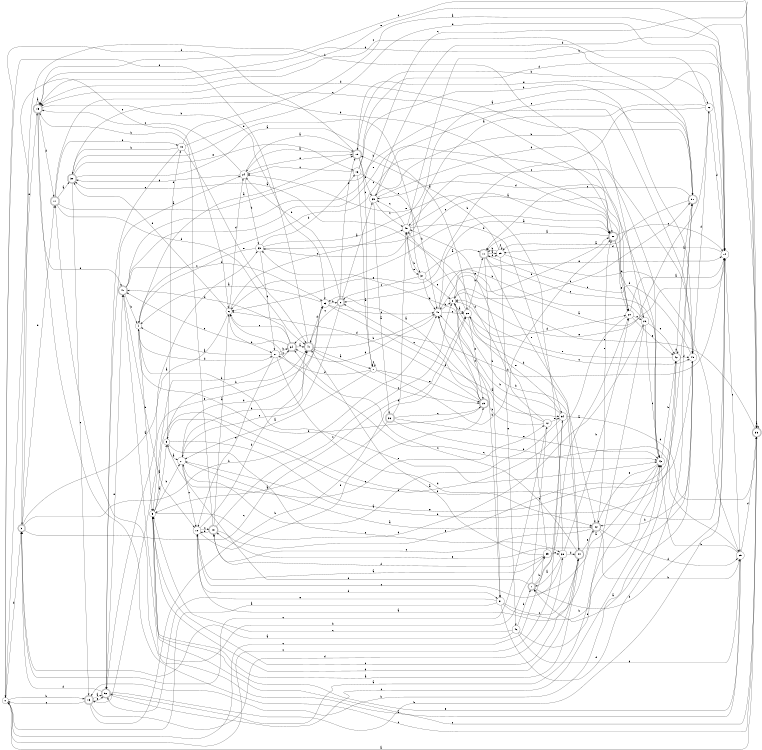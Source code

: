 digraph n45_9 {
__start0 [label="" shape="none"];

rankdir=LR;
size="8,5";

s0 [style="filled", color="black", fillcolor="white" shape="circle", label="0"];
s1 [style="rounded,filled", color="black", fillcolor="white" shape="doublecircle", label="1"];
s2 [style="rounded,filled", color="black", fillcolor="white" shape="doublecircle", label="2"];
s3 [style="rounded,filled", color="black", fillcolor="white" shape="doublecircle", label="3"];
s4 [style="filled", color="black", fillcolor="white" shape="circle", label="4"];
s5 [style="filled", color="black", fillcolor="white" shape="circle", label="5"];
s6 [style="filled", color="black", fillcolor="white" shape="circle", label="6"];
s7 [style="filled", color="black", fillcolor="white" shape="circle", label="7"];
s8 [style="filled", color="black", fillcolor="white" shape="circle", label="8"];
s9 [style="filled", color="black", fillcolor="white" shape="circle", label="9"];
s10 [style="filled", color="black", fillcolor="white" shape="circle", label="10"];
s11 [style="rounded,filled", color="black", fillcolor="white" shape="doublecircle", label="11"];
s12 [style="filled", color="black", fillcolor="white" shape="circle", label="12"];
s13 [style="rounded,filled", color="black", fillcolor="white" shape="doublecircle", label="13"];
s14 [style="filled", color="black", fillcolor="white" shape="circle", label="14"];
s15 [style="rounded,filled", color="black", fillcolor="white" shape="doublecircle", label="15"];
s16 [style="filled", color="black", fillcolor="white" shape="circle", label="16"];
s17 [style="rounded,filled", color="black", fillcolor="white" shape="doublecircle", label="17"];
s18 [style="rounded,filled", color="black", fillcolor="white" shape="doublecircle", label="18"];
s19 [style="rounded,filled", color="black", fillcolor="white" shape="doublecircle", label="19"];
s20 [style="filled", color="black", fillcolor="white" shape="circle", label="20"];
s21 [style="filled", color="black", fillcolor="white" shape="circle", label="21"];
s22 [style="filled", color="black", fillcolor="white" shape="circle", label="22"];
s23 [style="rounded,filled", color="black", fillcolor="white" shape="doublecircle", label="23"];
s24 [style="filled", color="black", fillcolor="white" shape="circle", label="24"];
s25 [style="filled", color="black", fillcolor="white" shape="circle", label="25"];
s26 [style="filled", color="black", fillcolor="white" shape="circle", label="26"];
s27 [style="filled", color="black", fillcolor="white" shape="circle", label="27"];
s28 [style="filled", color="black", fillcolor="white" shape="circle", label="28"];
s29 [style="filled", color="black", fillcolor="white" shape="circle", label="29"];
s30 [style="rounded,filled", color="black", fillcolor="white" shape="doublecircle", label="30"];
s31 [style="filled", color="black", fillcolor="white" shape="circle", label="31"];
s32 [style="rounded,filled", color="black", fillcolor="white" shape="doublecircle", label="32"];
s33 [style="filled", color="black", fillcolor="white" shape="circle", label="33"];
s34 [style="rounded,filled", color="black", fillcolor="white" shape="doublecircle", label="34"];
s35 [style="filled", color="black", fillcolor="white" shape="circle", label="35"];
s36 [style="rounded,filled", color="black", fillcolor="white" shape="doublecircle", label="36"];
s37 [style="filled", color="black", fillcolor="white" shape="circle", label="37"];
s38 [style="filled", color="black", fillcolor="white" shape="circle", label="38"];
s39 [style="filled", color="black", fillcolor="white" shape="circle", label="39"];
s40 [style="filled", color="black", fillcolor="white" shape="circle", label="40"];
s41 [style="rounded,filled", color="black", fillcolor="white" shape="doublecircle", label="41"];
s42 [style="filled", color="black", fillcolor="white" shape="circle", label="42"];
s43 [style="filled", color="black", fillcolor="white" shape="circle", label="43"];
s44 [style="rounded,filled", color="black", fillcolor="white" shape="doublecircle", label="44"];
s45 [style="filled", color="black", fillcolor="white" shape="circle", label="45"];
s46 [style="filled", color="black", fillcolor="white" shape="circle", label="46"];
s47 [style="rounded,filled", color="black", fillcolor="white" shape="doublecircle", label="47"];
s48 [style="filled", color="black", fillcolor="white" shape="circle", label="48"];
s49 [style="filled", color="black", fillcolor="white" shape="circle", label="49"];
s50 [style="rounded,filled", color="black", fillcolor="white" shape="doublecircle", label="50"];
s51 [style="rounded,filled", color="black", fillcolor="white" shape="doublecircle", label="51"];
s52 [style="rounded,filled", color="black", fillcolor="white" shape="doublecircle", label="52"];
s53 [style="filled", color="black", fillcolor="white" shape="circle", label="53"];
s54 [style="filled", color="black", fillcolor="white" shape="circle", label="54"];
s55 [style="rounded,filled", color="black", fillcolor="white" shape="doublecircle", label="55"];
s0 -> s55 [label="a"];
s0 -> s13 [label="b"];
s0 -> s54 [label="c"];
s0 -> s3 [label="d"];
s0 -> s6 [label="e"];
s1 -> s20 [label="a"];
s1 -> s35 [label="b"];
s1 -> s12 [label="c"];
s1 -> s14 [label="d"];
s1 -> s9 [label="e"];
s2 -> s39 [label="a"];
s2 -> s24 [label="b"];
s2 -> s41 [label="c"];
s2 -> s19 [label="d"];
s2 -> s21 [label="e"];
s3 -> s33 [label="a"];
s3 -> s40 [label="b"];
s3 -> s28 [label="c"];
s3 -> s17 [label="d"];
s3 -> s15 [label="e"];
s4 -> s19 [label="a"];
s4 -> s5 [label="b"];
s4 -> s50 [label="c"];
s4 -> s27 [label="d"];
s4 -> s43 [label="e"];
s5 -> s9 [label="a"];
s5 -> s21 [label="b"];
s5 -> s44 [label="c"];
s5 -> s26 [label="d"];
s5 -> s14 [label="e"];
s6 -> s52 [label="a"];
s6 -> s27 [label="b"];
s6 -> s45 [label="c"];
s6 -> s24 [label="d"];
s6 -> s30 [label="e"];
s7 -> s21 [label="a"];
s7 -> s50 [label="b"];
s7 -> s7 [label="c"];
s7 -> s27 [label="d"];
s7 -> s23 [label="e"];
s8 -> s28 [label="a"];
s8 -> s32 [label="b"];
s8 -> s51 [label="c"];
s8 -> s31 [label="d"];
s8 -> s50 [label="e"];
s9 -> s21 [label="a"];
s9 -> s41 [label="b"];
s9 -> s38 [label="c"];
s9 -> s48 [label="d"];
s9 -> s49 [label="e"];
s10 -> s35 [label="a"];
s10 -> s41 [label="b"];
s10 -> s18 [label="c"];
s10 -> s31 [label="d"];
s10 -> s23 [label="e"];
s11 -> s29 [label="a"];
s11 -> s31 [label="b"];
s11 -> s43 [label="c"];
s11 -> s29 [label="d"];
s11 -> s44 [label="e"];
s12 -> s40 [label="a"];
s12 -> s40 [label="b"];
s12 -> s3 [label="c"];
s12 -> s45 [label="d"];
s12 -> s54 [label="e"];
s13 -> s52 [label="a"];
s13 -> s28 [label="b"];
s13 -> s0 [label="c"];
s13 -> s38 [label="d"];
s13 -> s52 [label="e"];
s14 -> s40 [label="a"];
s14 -> s34 [label="b"];
s14 -> s25 [label="c"];
s14 -> s29 [label="d"];
s14 -> s15 [label="e"];
s15 -> s15 [label="a"];
s15 -> s53 [label="b"];
s15 -> s55 [label="c"];
s15 -> s17 [label="d"];
s15 -> s47 [label="e"];
s16 -> s7 [label="a"];
s16 -> s49 [label="b"];
s16 -> s24 [label="c"];
s16 -> s14 [label="d"];
s16 -> s40 [label="e"];
s17 -> s30 [label="a"];
s17 -> s49 [label="b"];
s17 -> s50 [label="c"];
s17 -> s41 [label="d"];
s17 -> s48 [label="e"];
s18 -> s6 [label="a"];
s18 -> s15 [label="b"];
s18 -> s8 [label="c"];
s18 -> s10 [label="d"];
s18 -> s42 [label="e"];
s19 -> s24 [label="a"];
s19 -> s22 [label="b"];
s19 -> s7 [label="c"];
s19 -> s0 [label="d"];
s19 -> s39 [label="e"];
s20 -> s14 [label="a"];
s20 -> s3 [label="b"];
s20 -> s26 [label="c"];
s20 -> s9 [label="d"];
s20 -> s42 [label="e"];
s21 -> s32 [label="a"];
s21 -> s53 [label="b"];
s21 -> s10 [label="c"];
s21 -> s41 [label="d"];
s21 -> s12 [label="e"];
s22 -> s33 [label="a"];
s22 -> s6 [label="b"];
s22 -> s15 [label="c"];
s22 -> s14 [label="d"];
s22 -> s8 [label="e"];
s23 -> s53 [label="a"];
s23 -> s4 [label="b"];
s23 -> s2 [label="c"];
s23 -> s6 [label="d"];
s23 -> s33 [label="e"];
s24 -> s19 [label="a"];
s24 -> s33 [label="b"];
s24 -> s15 [label="c"];
s24 -> s30 [label="d"];
s24 -> s19 [label="e"];
s25 -> s17 [label="a"];
s25 -> s43 [label="b"];
s25 -> s6 [label="c"];
s25 -> s55 [label="d"];
s25 -> s5 [label="e"];
s26 -> s52 [label="a"];
s26 -> s2 [label="b"];
s26 -> s43 [label="c"];
s26 -> s15 [label="d"];
s26 -> s42 [label="e"];
s27 -> s4 [label="a"];
s27 -> s34 [label="b"];
s27 -> s34 [label="c"];
s27 -> s32 [label="d"];
s27 -> s10 [label="e"];
s28 -> s30 [label="a"];
s28 -> s11 [label="b"];
s28 -> s49 [label="c"];
s28 -> s20 [label="d"];
s28 -> s23 [label="e"];
s29 -> s19 [label="a"];
s29 -> s11 [label="b"];
s29 -> s29 [label="c"];
s29 -> s25 [label="d"];
s29 -> s46 [label="e"];
s30 -> s28 [label="a"];
s30 -> s50 [label="b"];
s30 -> s13 [label="c"];
s30 -> s37 [label="d"];
s30 -> s16 [label="e"];
s31 -> s0 [label="a"];
s31 -> s43 [label="b"];
s31 -> s44 [label="c"];
s31 -> s51 [label="d"];
s31 -> s52 [label="e"];
s32 -> s10 [label="a"];
s32 -> s25 [label="b"];
s32 -> s18 [label="c"];
s32 -> s25 [label="d"];
s32 -> s50 [label="e"];
s33 -> s14 [label="a"];
s33 -> s16 [label="b"];
s33 -> s4 [label="c"];
s33 -> s27 [label="d"];
s33 -> s20 [label="e"];
s34 -> s41 [label="a"];
s34 -> s5 [label="b"];
s34 -> s6 [label="c"];
s34 -> s47 [label="d"];
s34 -> s47 [label="e"];
s35 -> s41 [label="a"];
s35 -> s47 [label="b"];
s35 -> s38 [label="c"];
s35 -> s18 [label="d"];
s35 -> s45 [label="e"];
s36 -> s5 [label="a"];
s36 -> s43 [label="b"];
s36 -> s23 [label="c"];
s36 -> s45 [label="d"];
s36 -> s43 [label="e"];
s37 -> s11 [label="a"];
s37 -> s45 [label="b"];
s37 -> s2 [label="c"];
s37 -> s40 [label="d"];
s37 -> s8 [label="e"];
s38 -> s1 [label="a"];
s38 -> s20 [label="b"];
s38 -> s10 [label="c"];
s38 -> s44 [label="d"];
s38 -> s24 [label="e"];
s39 -> s36 [label="a"];
s39 -> s51 [label="b"];
s39 -> s45 [label="c"];
s39 -> s49 [label="d"];
s39 -> s51 [label="e"];
s40 -> s50 [label="a"];
s40 -> s8 [label="b"];
s40 -> s28 [label="c"];
s40 -> s34 [label="d"];
s40 -> s14 [label="e"];
s41 -> s7 [label="a"];
s41 -> s40 [label="b"];
s41 -> s23 [label="c"];
s41 -> s53 [label="d"];
s41 -> s0 [label="e"];
s42 -> s51 [label="a"];
s42 -> s13 [label="b"];
s42 -> s42 [label="c"];
s42 -> s49 [label="d"];
s42 -> s8 [label="e"];
s43 -> s1 [label="a"];
s43 -> s42 [label="b"];
s43 -> s45 [label="c"];
s43 -> s39 [label="d"];
s43 -> s32 [label="e"];
s44 -> s5 [label="a"];
s44 -> s8 [label="b"];
s44 -> s34 [label="c"];
s44 -> s5 [label="d"];
s44 -> s32 [label="e"];
s45 -> s50 [label="a"];
s45 -> s55 [label="b"];
s45 -> s39 [label="c"];
s45 -> s54 [label="d"];
s45 -> s37 [label="e"];
s46 -> s3 [label="a"];
s46 -> s1 [label="b"];
s46 -> s5 [label="c"];
s46 -> s25 [label="d"];
s46 -> s43 [label="e"];
s47 -> s10 [label="a"];
s47 -> s4 [label="b"];
s47 -> s55 [label="c"];
s47 -> s53 [label="d"];
s47 -> s20 [label="e"];
s48 -> s14 [label="a"];
s48 -> s30 [label="b"];
s48 -> s52 [label="c"];
s48 -> s14 [label="d"];
s48 -> s41 [label="e"];
s49 -> s1 [label="a"];
s49 -> s32 [label="b"];
s49 -> s11 [label="c"];
s49 -> s22 [label="d"];
s49 -> s18 [label="e"];
s50 -> s11 [label="a"];
s50 -> s6 [label="b"];
s50 -> s14 [label="c"];
s50 -> s26 [label="d"];
s50 -> s20 [label="e"];
s51 -> s29 [label="a"];
s51 -> s21 [label="b"];
s51 -> s11 [label="c"];
s51 -> s15 [label="d"];
s51 -> s19 [label="e"];
s52 -> s24 [label="a"];
s52 -> s14 [label="b"];
s52 -> s43 [label="c"];
s52 -> s3 [label="d"];
s52 -> s47 [label="e"];
s53 -> s4 [label="a"];
s53 -> s2 [label="b"];
s53 -> s40 [label="c"];
s53 -> s54 [label="d"];
s53 -> s13 [label="e"];
s54 -> s21 [label="a"];
s54 -> s40 [label="b"];
s54 -> s0 [label="c"];
s54 -> s55 [label="d"];
s54 -> s28 [label="e"];
s55 -> s55 [label="a"];
s55 -> s39 [label="b"];
s55 -> s5 [label="c"];
s55 -> s15 [label="d"];
s55 -> s8 [label="e"];

}